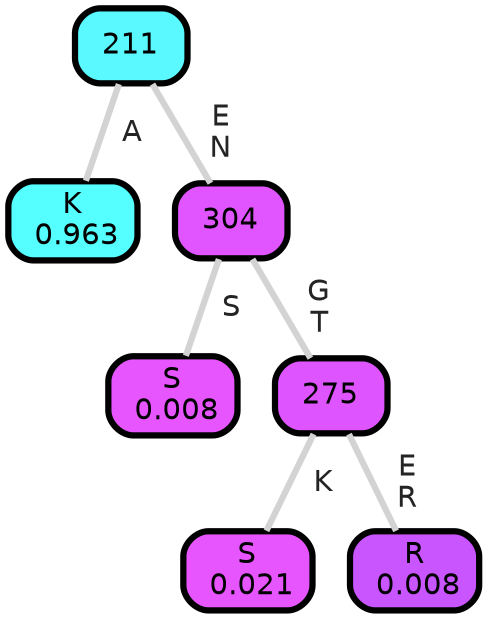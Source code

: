 graph Tree {
node [shape=box, style="filled, rounded",color="black",penwidth="3",fontcolor="black",                 fontname=helvetica] ;
graph [ranksep="0 equally", splines=straight,                 bgcolor=transparent, dpi=200] ;
edge [fontname=helvetica, fontweight=bold,fontcolor=grey14,color=lightgray] ;
0 [label="K
 0.963", fillcolor="#55ffff"] ;
1 [label="211", fillcolor="#5af8ff"] ;
2 [label="S
 0.008", fillcolor="#e755ff"] ;
3 [label="304", fillcolor="#e055ff"] ;
4 [label="S
 0.021", fillcolor="#e755ff"] ;
5 [label="275", fillcolor="#de55ff"] ;
6 [label="R
 0.008", fillcolor="#c955ff"] ;
1 -- 0 [label=" A",penwidth=3] ;
1 -- 3 [label=" E\n N",penwidth=3] ;
3 -- 2 [label=" S",penwidth=3] ;
3 -- 5 [label=" G\n T",penwidth=3] ;
5 -- 4 [label=" K",penwidth=3] ;
5 -- 6 [label=" E\n R",penwidth=3] ;
{rank = same;}}
